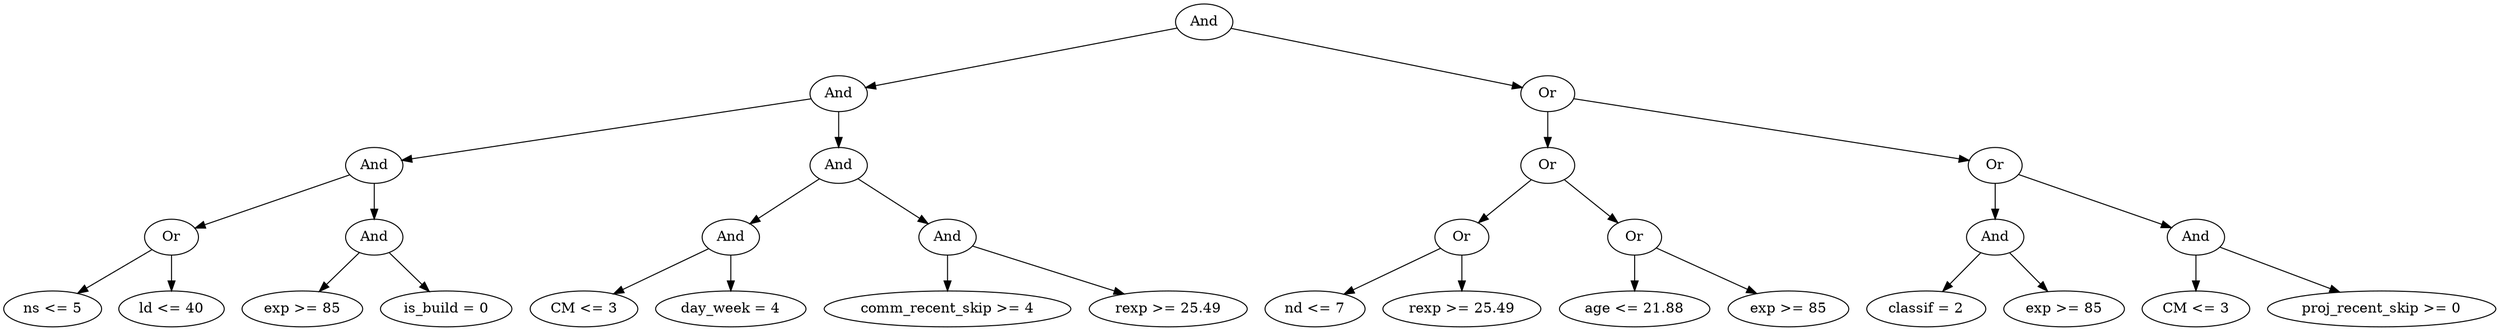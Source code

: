 digraph G {
	graph [bb="0,0,2061.3,324",
		dpi=78
	];
	node [label="\N"];
	1	 [height=0.5,
		label=And,
		pos="989,306",
		width=0.75];
	2	 [height=0.5,
		label=And,
		pos="698,234",
		width=0.75];
	1 -> 2	 [pos="e,723.1,241.04 963.93,298.97 912.04,286.49 792.72,257.79 733.16,243.46"];
	3	 [height=0.5,
		label=Or,
		pos="1280,234",
		width=0.75];
	1 -> 3	 [pos="e,1254.9,241.04 1014.1,298.97 1066,286.49 1185.3,257.79 1244.8,243.46"];
	4	 [height=0.5,
		label=And,
		pos="306,162",
		width=0.75];
	2 -> 4	 [pos="e,331.81,167.61 672.28,228.41 604.3,216.27 419.76,183.31 341.67,169.37"];
	5	 [height=0.5,
		label=And,
		pos="698,162",
		width=0.75];
	2 -> 5	 [pos="e,698,180.1 698,215.7 698,207.98 698,198.71 698,190.11"];
	8	 [height=0.5,
		label=Or,
		pos="138,90",
		width=0.75];
	4 -> 8	 [pos="e,160.4,100.33 283.69,151.7 254.44,139.52 202.96,118.07 169.68,104.2"];
	9	 [height=0.5,
		label=And,
		pos="306,90",
		width=0.75];
	4 -> 9	 [pos="e,306,108.1 306,143.7 306,135.98 306,126.71 306,118.11"];
	16	 [height=0.5,
		label="ns <= 5",
		pos="38.997,18",
		width=1.0832];
	8 -> 16	 [pos="e,59.431,33.448 119.84,76.161 105.29,65.876 84.613,51.254 67.811,39.374"];
	17	 [height=0.5,
		label="ld <= 40",
		pos="138,18",
		width=1.1735];
	8 -> 17	 [pos="e,138,36.104 138,71.697 138,63.983 138,54.712 138,46.112"];
	18	 [height=0.5,
		label="exp >= 85",
		pos="246,18",
		width=1.336];
	9 -> 18	 [pos="e,260.25,35.628 292.98,73.811 285.36,64.927 275.57,53.504 266.9,43.388"];
	19	 [height=0.5,
		label="is_build = 0",
		pos="366,18",
		width=1.4985];
	9 -> 19	 [pos="e,351.74,35.628 319.02,73.811 326.63,64.927 336.42,53.504 345.09,43.388"];
	10	 [height=0.5,
		label=And,
		pos="608,90",
		width=0.75];
	5 -> 10	 [pos="e,624.85,104.11 681.07,147.83 667.49,137.27 648.24,122.3 632.9,110.37"];
	11	 [height=0.5,
		label=And,
		pos="788,90",
		width=0.75];
	5 -> 11	 [pos="e,771.14,104.11 714.92,147.83 728.5,137.27 747.75,122.3 763.09,110.37"];
	20	 [height=0.5,
		label="CM <= 3",
		pos="483,18",
		width=1.2457];
	10 -> 20	 [pos="e,508.21,33.119 587.91,77.753 568.87,67.088 539.87,50.85 517.18,38.146"];
	21	 [height=0.5,
		label="day_week = 4",
		pos="608,18",
		width=1.7151];
	10 -> 21	 [pos="e,608,36.104 608,71.697 608,63.983 608,54.712 608,46.112"];
	22	 [height=0.5,
		label="comm_recent_skip >= 4",
		pos="788,18",
		width=2.7984];
	11 -> 22	 [pos="e,788,36.104 788,71.697 788,63.983 788,54.712 788,46.112"];
	23	 [height=0.5,
		label="rexp >= 25.49",
		pos="969,18",
		width=1.7332];
	11 -> 23	 [pos="e,933.18,32.853 810.92,80.134 839.09,69.239 887.56,50.494 923.42,36.625"];
	6	 [height=0.5,
		label=Or,
		pos="1280,162",
		width=0.75];
	3 -> 6	 [pos="e,1280,180.1 1280,215.7 1280,207.98 1280,198.71 1280,190.11"];
	7	 [height=0.5,
		label=Or,
		pos="1646,162",
		width=0.75];
	3 -> 7	 [pos="e,1620.3,167.92 1305.7,228.08 1369.8,215.83 1536.5,183.95 1610.1,169.86"];
	12	 [height=0.5,
		label=Or,
		pos="1211,90",
		width=0.75];
	6 -> 12	 [pos="e,1225.3,105.49 1265.7,146.5 1256.1,136.73 1243.2,123.69 1232.4,112.7"];
	13	 [height=0.5,
		label=Or,
		pos="1350,90",
		width=0.75];
	6 -> 13	 [pos="e,1335.5,105.49 1294.5,146.5 1304.3,136.73 1317.3,123.69 1328.3,112.7"];
	24	 [height=0.5,
		label="nd <= 7",
		pos="1090,18",
		width=1.1193];
	12 -> 24	 [pos="e,1113.9,32.805 1191.3,77.597 1172.7,66.838 1144.5,50.509 1122.5,37.819"];
	25	 [height=0.5,
		label="rexp >= 25.49",
		pos="1211,18",
		width=1.7332];
	12 -> 25	 [pos="e,1211,36.104 1211,71.697 1211,63.983 1211,54.712 1211,46.112"];
	26	 [height=0.5,
		label="age <= 21.88",
		pos="1350,18",
		width=1.6249];
	13 -> 26	 [pos="e,1350,36.104 1350,71.697 1350,63.983 1350,54.712 1350,46.112"];
	27	 [height=0.5,
		label="exp >= 85",
		pos="1475,18",
		width=1.336];
	13 -> 27	 [pos="e,1449.3,33.371 1370.1,77.753 1389,67.155 1417.8,51.056 1440.4,38.389"];
	14	 [height=0.5,
		label=And,
		pos="1646,90",
		width=0.75];
	7 -> 14	 [pos="e,1646,108.1 1646,143.7 1646,135.98 1646,126.71 1646,118.11"];
	15	 [height=0.5,
		label=And,
		pos="1814,90",
		width=0.75];
	7 -> 15	 [pos="e,1791.6,100.33 1668.3,151.7 1697.6,139.52 1749,118.07 1782.3,104.2"];
	28	 [height=0.5,
		label="classif = 2",
		pos="1589,18",
		width=1.336];
	14 -> 28	 [pos="e,1602.5,35.628 1633.6,73.811 1626.4,64.927 1617.1,53.504 1608.9,43.388"];
	29	 [height=0.5,
		label="exp >= 85",
		pos="1703,18",
		width=1.336];
	14 -> 29	 [pos="e,1689.5,35.628 1658.4,73.811 1665.6,64.927 1674.9,53.504 1683.1,43.388"];
	30	 [height=0.5,
		label="CM <= 3",
		pos="1814,18",
		width=1.2457];
	15 -> 30	 [pos="e,1814,36.104 1814,71.697 1814,63.983 1814,54.712 1814,46.112"];
	31	 [height=0.5,
		label="proj_recent_skip >= 0",
		pos="1969,18",
		width=2.5637];
	15 -> 31	 [pos="e,1934.1,34.765 1835.9,79.119 1858.9,68.713 1895.8,52.046 1924.9,38.898"];
}
